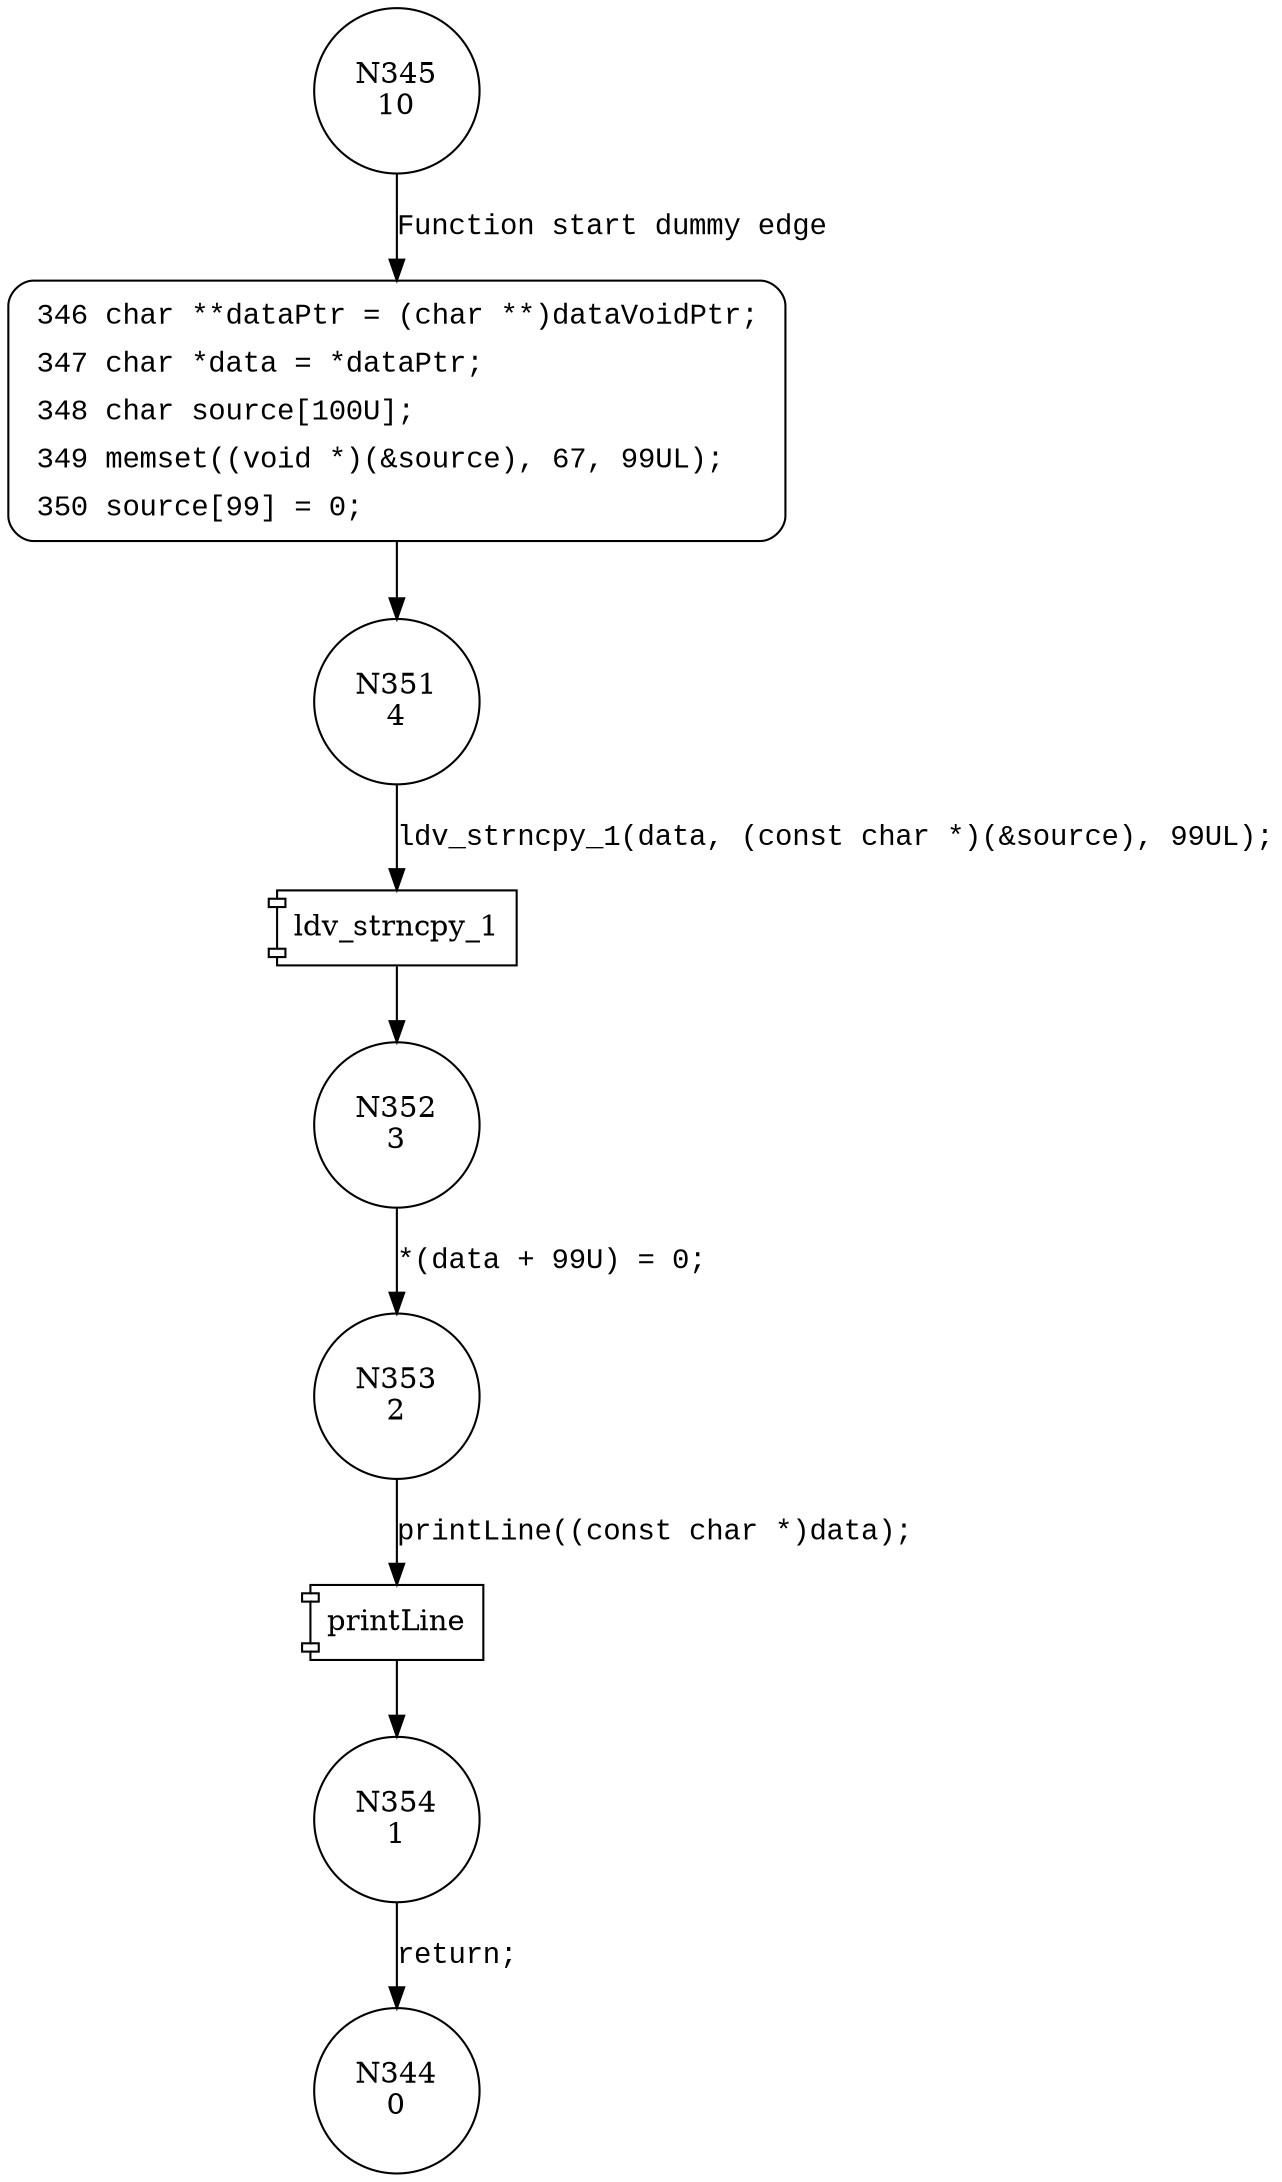 digraph CWE124_Buffer_Underwrite__char_alloca_ncpy_64b_badSink {
345 [shape="circle" label="N345\n10"]
346 [shape="circle" label="N346\n9"]
351 [shape="circle" label="N351\n4"]
352 [shape="circle" label="N352\n3"]
353 [shape="circle" label="N353\n2"]
354 [shape="circle" label="N354\n1"]
344 [shape="circle" label="N344\n0"]
346 [style="filled,bold" penwidth="1" fillcolor="white" fontname="Courier New" shape="Mrecord" label=<<table border="0" cellborder="0" cellpadding="3" bgcolor="white"><tr><td align="right">346</td><td align="left">char **dataPtr = (char **)dataVoidPtr;</td></tr><tr><td align="right">347</td><td align="left">char *data = *dataPtr;</td></tr><tr><td align="right">348</td><td align="left">char source[100U];</td></tr><tr><td align="right">349</td><td align="left">memset((void *)(&amp;source), 67, 99UL);</td></tr><tr><td align="right">350</td><td align="left">source[99] = 0;</td></tr></table>>]
346 -> 351[label=""]
345 -> 346 [label="Function start dummy edge" fontname="Courier New"]
100027 [shape="component" label="ldv_strncpy_1"]
351 -> 100027 [label="ldv_strncpy_1(data, (const char *)(&source), 99UL);" fontname="Courier New"]
100027 -> 352 [label="" fontname="Courier New"]
100028 [shape="component" label="printLine"]
353 -> 100028 [label="printLine((const char *)data);" fontname="Courier New"]
100028 -> 354 [label="" fontname="Courier New"]
352 -> 353 [label="*(data + 99U) = 0;" fontname="Courier New"]
354 -> 344 [label="return;" fontname="Courier New"]
}